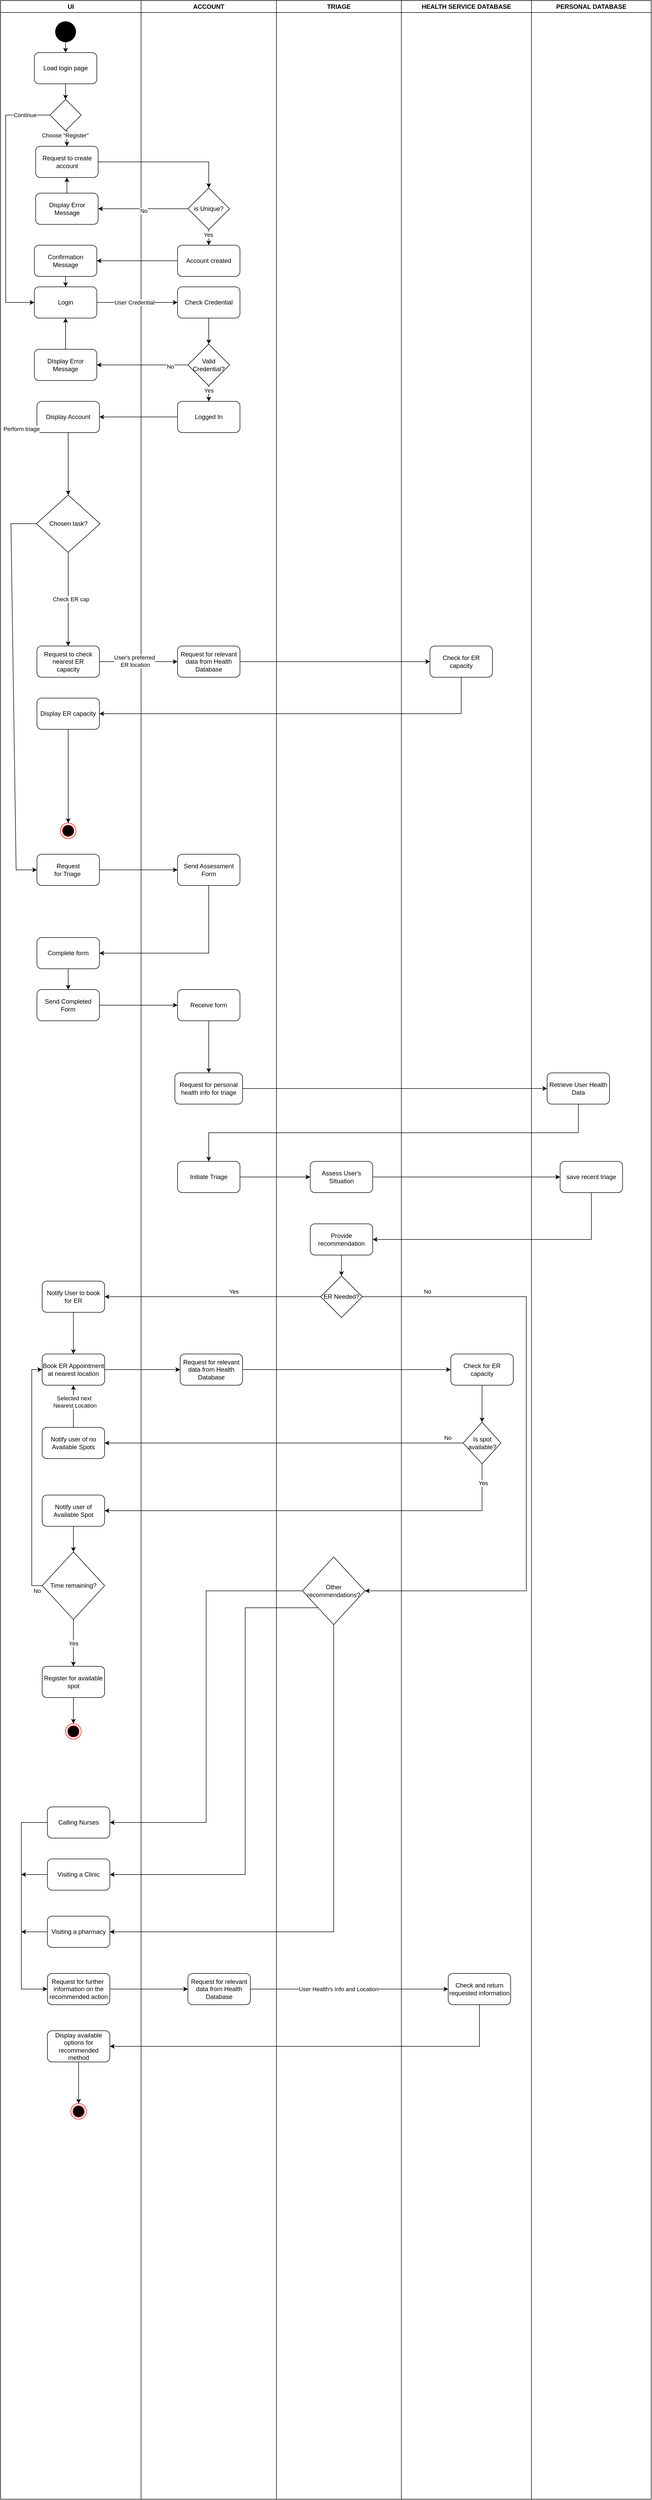 <mxfile version="22.0.8" type="github">
  <diagram id="y0Xd6numxhi9tPHDjwmG" name="Page-1">
    <mxGraphModel dx="1912" dy="965" grid="1" gridSize="10" guides="1" tooltips="1" connect="1" arrows="1" fold="1" page="1" pageScale="1" pageWidth="850" pageHeight="1100" math="0" shadow="0">
      <root>
        <mxCell id="0" />
        <mxCell id="1" parent="0" />
        <mxCell id="MNY0G93UUQZCKlCEBIov-1" value="UI" style="swimlane;whiteSpace=wrap;html=1;" parent="1" vertex="1">
          <mxGeometry x="40" y="50" width="270" height="4800" as="geometry" />
        </mxCell>
        <mxCell id="MNY0G93UUQZCKlCEBIov-5" value="Request to create account" style="rounded=1;whiteSpace=wrap;html=1;" parent="MNY0G93UUQZCKlCEBIov-1" vertex="1">
          <mxGeometry x="67.5" y="280" width="120" height="60" as="geometry" />
        </mxCell>
        <mxCell id="MNY0G93UUQZCKlCEBIov-10" value="Login" style="rounded=1;whiteSpace=wrap;html=1;" parent="MNY0G93UUQZCKlCEBIov-1" vertex="1">
          <mxGeometry x="65" y="550" width="120" height="60" as="geometry" />
        </mxCell>
        <mxCell id="MNY0G93UUQZCKlCEBIov-11" value="" style="shape=ellipse;fillColor=#000000;strokeColor=none;html=1;sketch=0;" parent="MNY0G93UUQZCKlCEBIov-1" vertex="1">
          <mxGeometry x="105" y="40" width="40" height="40" as="geometry" />
        </mxCell>
        <mxCell id="MNY0G93UUQZCKlCEBIov-103" style="edgeStyle=orthogonalEdgeStyle;rounded=0;orthogonalLoop=1;jettySize=auto;html=1;exitX=0.5;exitY=1;exitDx=0;exitDy=0;entryX=0.5;entryY=0;entryDx=0;entryDy=0;" parent="MNY0G93UUQZCKlCEBIov-1" source="MNY0G93UUQZCKlCEBIov-18" target="MNY0G93UUQZCKlCEBIov-10" edge="1">
          <mxGeometry relative="1" as="geometry" />
        </mxCell>
        <mxCell id="MNY0G93UUQZCKlCEBIov-18" value="Confirmation &lt;br&gt;Message" style="rounded=1;whiteSpace=wrap;html=1;" parent="MNY0G93UUQZCKlCEBIov-1" vertex="1">
          <mxGeometry x="65" y="470" width="120" height="60" as="geometry" />
        </mxCell>
        <mxCell id="MNY0G93UUQZCKlCEBIov-30" style="edgeStyle=orthogonalEdgeStyle;rounded=0;orthogonalLoop=1;jettySize=auto;html=1;entryX=0.5;entryY=1;entryDx=0;entryDy=0;" parent="MNY0G93UUQZCKlCEBIov-1" source="MNY0G93UUQZCKlCEBIov-29" target="MNY0G93UUQZCKlCEBIov-10" edge="1">
          <mxGeometry relative="1" as="geometry" />
        </mxCell>
        <mxCell id="MNY0G93UUQZCKlCEBIov-29" value="DIsplay Error Message" style="rounded=1;whiteSpace=wrap;html=1;" parent="MNY0G93UUQZCKlCEBIov-1" vertex="1">
          <mxGeometry x="65" y="670" width="120" height="60" as="geometry" />
        </mxCell>
        <mxCell id="QHNBPO0on-ZhLocL6prC-8" style="edgeStyle=orthogonalEdgeStyle;rounded=0;orthogonalLoop=1;jettySize=auto;html=1;exitX=0.5;exitY=1;exitDx=0;exitDy=0;entryX=0.5;entryY=0;entryDx=0;entryDy=0;" edge="1" parent="MNY0G93UUQZCKlCEBIov-1" source="MNY0G93UUQZCKlCEBIov-33" target="QHNBPO0on-ZhLocL6prC-1">
          <mxGeometry relative="1" as="geometry" />
        </mxCell>
        <mxCell id="MNY0G93UUQZCKlCEBIov-33" value="Display Account " style="rounded=1;whiteSpace=wrap;html=1;" parent="MNY0G93UUQZCKlCEBIov-1" vertex="1">
          <mxGeometry x="70" y="770" width="120" height="60" as="geometry" />
        </mxCell>
        <mxCell id="MNY0G93UUQZCKlCEBIov-36" value="Request to check nearest ER&lt;br&gt;capacity" style="rounded=1;whiteSpace=wrap;html=1;" parent="MNY0G93UUQZCKlCEBIov-1" vertex="1">
          <mxGeometry x="70" y="1240" width="120" height="60" as="geometry" />
        </mxCell>
        <mxCell id="QHNBPO0on-ZhLocL6prC-7" style="edgeStyle=orthogonalEdgeStyle;rounded=0;orthogonalLoop=1;jettySize=auto;html=1;exitX=0.5;exitY=1;exitDx=0;exitDy=0;entryX=0.5;entryY=0;entryDx=0;entryDy=0;" edge="1" parent="MNY0G93UUQZCKlCEBIov-1" source="MNY0G93UUQZCKlCEBIov-44" target="QHNBPO0on-ZhLocL6prC-6">
          <mxGeometry relative="1" as="geometry" />
        </mxCell>
        <mxCell id="MNY0G93UUQZCKlCEBIov-44" value="Display ER capacity" style="rounded=1;whiteSpace=wrap;html=1;" parent="MNY0G93UUQZCKlCEBIov-1" vertex="1">
          <mxGeometry x="70" y="1340" width="120" height="60" as="geometry" />
        </mxCell>
        <mxCell id="MNY0G93UUQZCKlCEBIov-48" value="Request&lt;br&gt;for Triage&lt;span style=&quot;white-space: pre;&quot;&gt;&#x9;&lt;/span&gt;" style="rounded=1;whiteSpace=wrap;html=1;" parent="MNY0G93UUQZCKlCEBIov-1" vertex="1">
          <mxGeometry x="70" y="1640" width="120" height="60" as="geometry" />
        </mxCell>
        <mxCell id="MNY0G93UUQZCKlCEBIov-79" value="Notify User to book for ER" style="rounded=1;whiteSpace=wrap;html=1;" parent="MNY0G93UUQZCKlCEBIov-1" vertex="1">
          <mxGeometry x="80" y="2460" width="120" height="60" as="geometry" />
        </mxCell>
        <mxCell id="MNY0G93UUQZCKlCEBIov-81" value="Book ER Appointment at nearest location" style="rounded=1;whiteSpace=wrap;html=1;" parent="MNY0G93UUQZCKlCEBIov-1" vertex="1">
          <mxGeometry x="80" y="2600" width="120" height="60" as="geometry" />
        </mxCell>
        <mxCell id="MNY0G93UUQZCKlCEBIov-84" value="" style="endArrow=classic;html=1;rounded=0;exitX=0.5;exitY=1;exitDx=0;exitDy=0;entryX=0.5;entryY=0;entryDx=0;entryDy=0;" parent="MNY0G93UUQZCKlCEBIov-1" source="MNY0G93UUQZCKlCEBIov-79" target="MNY0G93UUQZCKlCEBIov-81" edge="1">
          <mxGeometry width="50" height="50" relative="1" as="geometry">
            <mxPoint x="565" y="2500" as="sourcePoint" />
            <mxPoint x="615" y="2450" as="targetPoint" />
          </mxGeometry>
        </mxCell>
        <mxCell id="MNY0G93UUQZCKlCEBIov-91" value="Notify user of no Available Spots" style="rounded=1;whiteSpace=wrap;html=1;" parent="MNY0G93UUQZCKlCEBIov-1" vertex="1">
          <mxGeometry x="80" y="2741" width="120" height="60" as="geometry" />
        </mxCell>
        <mxCell id="MNY0G93UUQZCKlCEBIov-92" value="" style="endArrow=classic;html=1;rounded=0;exitX=0.5;exitY=0;exitDx=0;exitDy=0;entryX=0.5;entryY=1;entryDx=0;entryDy=0;" parent="MNY0G93UUQZCKlCEBIov-1" source="MNY0G93UUQZCKlCEBIov-91" target="MNY0G93UUQZCKlCEBIov-81" edge="1">
          <mxGeometry width="50" height="50" relative="1" as="geometry">
            <mxPoint x="565" y="2570" as="sourcePoint" />
            <mxPoint x="615" y="2520" as="targetPoint" />
          </mxGeometry>
        </mxCell>
        <mxCell id="MNY0G93UUQZCKlCEBIov-93" value="&lt;div&gt;Selected next&lt;/div&gt;&lt;div&gt;&amp;nbsp;Nearest Location&lt;br&gt;&lt;/div&gt;" style="edgeLabel;html=1;align=center;verticalAlign=middle;resizable=0;points=[];" parent="MNY0G93UUQZCKlCEBIov-92" vertex="1" connectable="0">
          <mxGeometry x="0.224" y="-1" relative="1" as="geometry">
            <mxPoint as="offset" />
          </mxGeometry>
        </mxCell>
        <mxCell id="MNY0G93UUQZCKlCEBIov-94" value="Load login page" style="rounded=1;whiteSpace=wrap;html=1;" parent="MNY0G93UUQZCKlCEBIov-1" vertex="1">
          <mxGeometry x="65" y="100" width="120" height="60" as="geometry" />
        </mxCell>
        <mxCell id="MNY0G93UUQZCKlCEBIov-98" style="edgeStyle=orthogonalEdgeStyle;rounded=0;orthogonalLoop=1;jettySize=auto;html=1;exitX=0.5;exitY=1;exitDx=0;exitDy=0;entryX=0.5;entryY=0;entryDx=0;entryDy=0;" parent="MNY0G93UUQZCKlCEBIov-1" source="MNY0G93UUQZCKlCEBIov-95" target="MNY0G93UUQZCKlCEBIov-5" edge="1">
          <mxGeometry relative="1" as="geometry" />
        </mxCell>
        <mxCell id="MNY0G93UUQZCKlCEBIov-104" value="Choose &quot;Register&quot;" style="edgeLabel;html=1;align=center;verticalAlign=middle;resizable=0;points=[];" parent="MNY0G93UUQZCKlCEBIov-98" vertex="1" connectable="0">
          <mxGeometry x="-0.3" y="-4" relative="1" as="geometry">
            <mxPoint as="offset" />
          </mxGeometry>
        </mxCell>
        <mxCell id="MNY0G93UUQZCKlCEBIov-102" style="edgeStyle=orthogonalEdgeStyle;rounded=0;orthogonalLoop=1;jettySize=auto;html=1;exitX=0;exitY=0.5;exitDx=0;exitDy=0;entryX=0;entryY=0.5;entryDx=0;entryDy=0;" parent="MNY0G93UUQZCKlCEBIov-1" source="MNY0G93UUQZCKlCEBIov-95" target="MNY0G93UUQZCKlCEBIov-10" edge="1">
          <mxGeometry relative="1" as="geometry">
            <Array as="points">
              <mxPoint x="10" y="220" />
              <mxPoint x="10" y="580" />
            </Array>
          </mxGeometry>
        </mxCell>
        <mxCell id="MNY0G93UUQZCKlCEBIov-105" value="Continue" style="edgeLabel;html=1;align=center;verticalAlign=middle;resizable=0;points=[];" parent="MNY0G93UUQZCKlCEBIov-102" vertex="1" connectable="0">
          <mxGeometry x="-0.807" relative="1" as="geometry">
            <mxPoint as="offset" />
          </mxGeometry>
        </mxCell>
        <mxCell id="MNY0G93UUQZCKlCEBIov-95" value="" style="rhombus;whiteSpace=wrap;html=1;" parent="MNY0G93UUQZCKlCEBIov-1" vertex="1">
          <mxGeometry x="95" y="190" width="60" height="60" as="geometry" />
        </mxCell>
        <mxCell id="MNY0G93UUQZCKlCEBIov-96" value="" style="endArrow=classic;html=1;rounded=0;exitX=0.5;exitY=1;exitDx=0;exitDy=0;entryX=0.5;entryY=0;entryDx=0;entryDy=0;" parent="MNY0G93UUQZCKlCEBIov-1" source="MNY0G93UUQZCKlCEBIov-94" target="MNY0G93UUQZCKlCEBIov-95" edge="1">
          <mxGeometry width="50" height="50" relative="1" as="geometry">
            <mxPoint x="530" y="360" as="sourcePoint" />
            <mxPoint x="580" y="310" as="targetPoint" />
          </mxGeometry>
        </mxCell>
        <mxCell id="MNY0G93UUQZCKlCEBIov-97" value="" style="endArrow=classic;html=1;rounded=0;exitX=0.5;exitY=1;exitDx=0;exitDy=0;entryX=0.5;entryY=0;entryDx=0;entryDy=0;" parent="MNY0G93UUQZCKlCEBIov-1" source="MNY0G93UUQZCKlCEBIov-11" target="MNY0G93UUQZCKlCEBIov-94" edge="1">
          <mxGeometry width="50" height="50" relative="1" as="geometry">
            <mxPoint x="530" y="360" as="sourcePoint" />
            <mxPoint x="580" y="310" as="targetPoint" />
          </mxGeometry>
        </mxCell>
        <mxCell id="QHNBPO0on-ZhLocL6prC-37" style="edgeStyle=orthogonalEdgeStyle;rounded=0;orthogonalLoop=1;jettySize=auto;html=1;exitX=0.5;exitY=1;exitDx=0;exitDy=0;entryX=0.5;entryY=0;entryDx=0;entryDy=0;" edge="1" parent="MNY0G93UUQZCKlCEBIov-1" source="MNY0G93UUQZCKlCEBIov-113" target="QHNBPO0on-ZhLocL6prC-34">
          <mxGeometry relative="1" as="geometry" />
        </mxCell>
        <mxCell id="MNY0G93UUQZCKlCEBIov-113" value="Notify user of Available Spot" style="rounded=1;whiteSpace=wrap;html=1;" parent="MNY0G93UUQZCKlCEBIov-1" vertex="1">
          <mxGeometry x="80" y="2871" width="120" height="60" as="geometry" />
        </mxCell>
        <mxCell id="MNY0G93UUQZCKlCEBIov-119" style="edgeStyle=orthogonalEdgeStyle;rounded=0;orthogonalLoop=1;jettySize=auto;html=1;exitX=0.5;exitY=1;exitDx=0;exitDy=0;entryX=0.5;entryY=0;entryDx=0;entryDy=0;" parent="MNY0G93UUQZCKlCEBIov-1" source="MNY0G93UUQZCKlCEBIov-116" target="MNY0G93UUQZCKlCEBIov-118" edge="1">
          <mxGeometry relative="1" as="geometry" />
        </mxCell>
        <mxCell id="MNY0G93UUQZCKlCEBIov-116" value="Register for available spot" style="rounded=1;whiteSpace=wrap;html=1;" parent="MNY0G93UUQZCKlCEBIov-1" vertex="1">
          <mxGeometry x="80" y="3200" width="120" height="60" as="geometry" />
        </mxCell>
        <mxCell id="MNY0G93UUQZCKlCEBIov-118" value="" style="ellipse;html=1;shape=endState;fillColor=#000000;strokeColor=#ff0000;" parent="MNY0G93UUQZCKlCEBIov-1" vertex="1">
          <mxGeometry x="125" y="3310" width="30" height="30" as="geometry" />
        </mxCell>
        <mxCell id="C8Zunma8ayT8bwuVkPhB-6" value="Calling Nurses" style="rounded=1;whiteSpace=wrap;html=1;" parent="MNY0G93UUQZCKlCEBIov-1" vertex="1">
          <mxGeometry x="90" y="3470" width="120" height="60" as="geometry" />
        </mxCell>
        <mxCell id="RF6s3ryaV3bNUwfVbSeh-10" style="edgeStyle=orthogonalEdgeStyle;rounded=0;orthogonalLoop=1;jettySize=auto;html=1;" parent="MNY0G93UUQZCKlCEBIov-1" source="C8Zunma8ayT8bwuVkPhB-7" edge="1">
          <mxGeometry relative="1" as="geometry">
            <mxPoint x="40" y="3600" as="targetPoint" />
          </mxGeometry>
        </mxCell>
        <mxCell id="C8Zunma8ayT8bwuVkPhB-7" value="Visiting a Clinic" style="rounded=1;whiteSpace=wrap;html=1;" parent="MNY0G93UUQZCKlCEBIov-1" vertex="1">
          <mxGeometry x="90" y="3570" width="120" height="60" as="geometry" />
        </mxCell>
        <mxCell id="RF6s3ryaV3bNUwfVbSeh-9" style="edgeStyle=orthogonalEdgeStyle;rounded=0;orthogonalLoop=1;jettySize=auto;html=1;" parent="MNY0G93UUQZCKlCEBIov-1" source="C8Zunma8ayT8bwuVkPhB-8" edge="1">
          <mxGeometry relative="1" as="geometry">
            <mxPoint x="40" y="3710" as="targetPoint" />
          </mxGeometry>
        </mxCell>
        <mxCell id="C8Zunma8ayT8bwuVkPhB-8" value="Visiting a pharmacy" style="rounded=1;whiteSpace=wrap;html=1;" parent="MNY0G93UUQZCKlCEBIov-1" vertex="1">
          <mxGeometry x="90" y="3680" width="120" height="60" as="geometry" />
        </mxCell>
        <mxCell id="RF6s3ryaV3bNUwfVbSeh-5" value="Request for further&amp;nbsp;&lt;br&gt;information on the recommended action" style="rounded=1;whiteSpace=wrap;html=1;" parent="MNY0G93UUQZCKlCEBIov-1" vertex="1">
          <mxGeometry x="90" y="3790" width="120" height="60" as="geometry" />
        </mxCell>
        <mxCell id="RF6s3ryaV3bNUwfVbSeh-7" value="" style="endArrow=classic;html=1;rounded=0;exitX=0;exitY=0.5;exitDx=0;exitDy=0;entryX=0;entryY=0.5;entryDx=0;entryDy=0;" parent="MNY0G93UUQZCKlCEBIov-1" source="C8Zunma8ayT8bwuVkPhB-6" target="RF6s3ryaV3bNUwfVbSeh-5" edge="1">
          <mxGeometry width="50" height="50" relative="1" as="geometry">
            <mxPoint x="60" y="3780" as="sourcePoint" />
            <mxPoint x="50" y="3520" as="targetPoint" />
            <Array as="points">
              <mxPoint x="40" y="3500" />
              <mxPoint x="40" y="3820" />
            </Array>
          </mxGeometry>
        </mxCell>
        <mxCell id="RF6s3ryaV3bNUwfVbSeh-17" value="Display available options for recommended method" style="rounded=1;whiteSpace=wrap;html=1;" parent="MNY0G93UUQZCKlCEBIov-1" vertex="1">
          <mxGeometry x="90" y="3900" width="120" height="60" as="geometry" />
        </mxCell>
        <mxCell id="RF6s3ryaV3bNUwfVbSeh-20" value="" style="ellipse;html=1;shape=endState;fillColor=#000000;strokeColor=#ff0000;" parent="MNY0G93UUQZCKlCEBIov-1" vertex="1">
          <mxGeometry x="135" y="4040" width="30" height="30" as="geometry" />
        </mxCell>
        <mxCell id="RF6s3ryaV3bNUwfVbSeh-22" value="" style="endArrow=classic;html=1;rounded=0;entryX=0.5;entryY=0;entryDx=0;entryDy=0;exitX=0.5;exitY=1;exitDx=0;exitDy=0;" parent="MNY0G93UUQZCKlCEBIov-1" source="RF6s3ryaV3bNUwfVbSeh-17" target="RF6s3ryaV3bNUwfVbSeh-20" edge="1">
          <mxGeometry width="50" height="50" relative="1" as="geometry">
            <mxPoint x="149.5" y="3970" as="sourcePoint" />
            <mxPoint x="149.5" y="4020" as="targetPoint" />
          </mxGeometry>
        </mxCell>
        <mxCell id="QHNBPO0on-ZhLocL6prC-1" value="Chosen task?" style="rhombus;whiteSpace=wrap;html=1;" vertex="1" parent="MNY0G93UUQZCKlCEBIov-1">
          <mxGeometry x="68.75" y="950" width="122.5" height="110" as="geometry" />
        </mxCell>
        <mxCell id="QHNBPO0on-ZhLocL6prC-2" value="" style="endArrow=classic;html=1;rounded=0;exitX=0;exitY=0.5;exitDx=0;exitDy=0;entryX=0;entryY=0.5;entryDx=0;entryDy=0;" edge="1" parent="MNY0G93UUQZCKlCEBIov-1" source="QHNBPO0on-ZhLocL6prC-1" target="MNY0G93UUQZCKlCEBIov-48">
          <mxGeometry width="50" height="50" relative="1" as="geometry">
            <mxPoint x="670" y="1460" as="sourcePoint" />
            <mxPoint x="720" y="1410" as="targetPoint" />
            <Array as="points">
              <mxPoint x="20" y="1005" />
              <mxPoint x="30" y="1670" />
            </Array>
          </mxGeometry>
        </mxCell>
        <mxCell id="QHNBPO0on-ZhLocL6prC-5" value="Perform triage" style="edgeLabel;html=1;align=center;verticalAlign=middle;resizable=0;points=[];" vertex="1" connectable="0" parent="QHNBPO0on-ZhLocL6prC-2">
          <mxGeometry x="0.194" relative="1" as="geometry">
            <mxPoint x="14" y="-583" as="offset" />
          </mxGeometry>
        </mxCell>
        <mxCell id="QHNBPO0on-ZhLocL6prC-3" value="" style="endArrow=classic;html=1;rounded=0;exitX=0.5;exitY=1;exitDx=0;exitDy=0;entryX=0.5;entryY=0;entryDx=0;entryDy=0;" edge="1" parent="MNY0G93UUQZCKlCEBIov-1" source="QHNBPO0on-ZhLocL6prC-1" target="MNY0G93UUQZCKlCEBIov-36">
          <mxGeometry width="50" height="50" relative="1" as="geometry">
            <mxPoint x="670" y="1460" as="sourcePoint" />
            <mxPoint x="720" y="1410" as="targetPoint" />
          </mxGeometry>
        </mxCell>
        <mxCell id="QHNBPO0on-ZhLocL6prC-4" value="Check ER cap" style="edgeLabel;html=1;align=center;verticalAlign=middle;resizable=0;points=[];" vertex="1" connectable="0" parent="QHNBPO0on-ZhLocL6prC-3">
          <mxGeometry x="0.0" y="5" relative="1" as="geometry">
            <mxPoint as="offset" />
          </mxGeometry>
        </mxCell>
        <mxCell id="QHNBPO0on-ZhLocL6prC-6" value="" style="ellipse;html=1;shape=endState;fillColor=#000000;strokeColor=#ff0000;" vertex="1" parent="MNY0G93UUQZCKlCEBIov-1">
          <mxGeometry x="115" y="1580" width="30" height="30" as="geometry" />
        </mxCell>
        <mxCell id="QHNBPO0on-ZhLocL6prC-15" style="edgeStyle=orthogonalEdgeStyle;rounded=0;orthogonalLoop=1;jettySize=auto;html=1;exitX=0.5;exitY=0;exitDx=0;exitDy=0;entryX=0.5;entryY=1;entryDx=0;entryDy=0;" edge="1" parent="MNY0G93UUQZCKlCEBIov-1" source="QHNBPO0on-ZhLocL6prC-12" target="MNY0G93UUQZCKlCEBIov-5">
          <mxGeometry relative="1" as="geometry" />
        </mxCell>
        <mxCell id="QHNBPO0on-ZhLocL6prC-12" value="Display Error&lt;br&gt;Message" style="rounded=1;whiteSpace=wrap;html=1;" vertex="1" parent="MNY0G93UUQZCKlCEBIov-1">
          <mxGeometry x="67.5" y="370" width="120" height="60" as="geometry" />
        </mxCell>
        <mxCell id="QHNBPO0on-ZhLocL6prC-26" style="edgeStyle=orthogonalEdgeStyle;rounded=0;orthogonalLoop=1;jettySize=auto;html=1;exitX=0.5;exitY=1;exitDx=0;exitDy=0;entryX=0.5;entryY=0;entryDx=0;entryDy=0;" edge="1" parent="MNY0G93UUQZCKlCEBIov-1" source="QHNBPO0on-ZhLocL6prC-22" target="QHNBPO0on-ZhLocL6prC-24">
          <mxGeometry relative="1" as="geometry" />
        </mxCell>
        <mxCell id="QHNBPO0on-ZhLocL6prC-22" value="Complete form" style="rounded=1;whiteSpace=wrap;html=1;" vertex="1" parent="MNY0G93UUQZCKlCEBIov-1">
          <mxGeometry x="70" y="1800" width="120" height="60" as="geometry" />
        </mxCell>
        <mxCell id="QHNBPO0on-ZhLocL6prC-24" value="Send Completed Form" style="rounded=1;whiteSpace=wrap;html=1;" vertex="1" parent="MNY0G93UUQZCKlCEBIov-1">
          <mxGeometry x="70" y="1900" width="120" height="60" as="geometry" />
        </mxCell>
        <mxCell id="QHNBPO0on-ZhLocL6prC-35" style="edgeStyle=orthogonalEdgeStyle;rounded=0;orthogonalLoop=1;jettySize=auto;html=1;exitX=0;exitY=0.5;exitDx=0;exitDy=0;entryX=0;entryY=0.5;entryDx=0;entryDy=0;" edge="1" parent="MNY0G93UUQZCKlCEBIov-1" source="QHNBPO0on-ZhLocL6prC-34" target="MNY0G93UUQZCKlCEBIov-81">
          <mxGeometry relative="1" as="geometry" />
        </mxCell>
        <mxCell id="QHNBPO0on-ZhLocL6prC-36" value="No" style="edgeLabel;html=1;align=center;verticalAlign=middle;resizable=0;points=[];" vertex="1" connectable="0" parent="QHNBPO0on-ZhLocL6prC-35">
          <mxGeometry x="0.209" relative="1" as="geometry">
            <mxPoint x="10" y="265" as="offset" />
          </mxGeometry>
        </mxCell>
        <mxCell id="QHNBPO0on-ZhLocL6prC-38" style="edgeStyle=orthogonalEdgeStyle;rounded=0;orthogonalLoop=1;jettySize=auto;html=1;exitX=0.5;exitY=1;exitDx=0;exitDy=0;entryX=0.5;entryY=0;entryDx=0;entryDy=0;" edge="1" parent="MNY0G93UUQZCKlCEBIov-1" source="QHNBPO0on-ZhLocL6prC-34" target="MNY0G93UUQZCKlCEBIov-116">
          <mxGeometry relative="1" as="geometry" />
        </mxCell>
        <mxCell id="QHNBPO0on-ZhLocL6prC-39" value="Yes" style="edgeLabel;html=1;align=center;verticalAlign=middle;resizable=0;points=[];" vertex="1" connectable="0" parent="QHNBPO0on-ZhLocL6prC-38">
          <mxGeometry x="0.022" relative="1" as="geometry">
            <mxPoint as="offset" />
          </mxGeometry>
        </mxCell>
        <mxCell id="QHNBPO0on-ZhLocL6prC-34" value="Time remaining?" style="rhombus;whiteSpace=wrap;html=1;" vertex="1" parent="MNY0G93UUQZCKlCEBIov-1">
          <mxGeometry x="80" y="2980" width="120" height="130" as="geometry" />
        </mxCell>
        <mxCell id="MNY0G93UUQZCKlCEBIov-3" value="ACCOUNT" style="swimlane;whiteSpace=wrap;html=1;startSize=23;" parent="1" vertex="1">
          <mxGeometry x="310" y="50" width="260" height="4800" as="geometry" />
        </mxCell>
        <mxCell id="MNY0G93UUQZCKlCEBIov-9" value="Account created" style="rounded=1;whiteSpace=wrap;html=1;" parent="MNY0G93UUQZCKlCEBIov-3" vertex="1">
          <mxGeometry x="70" y="470" width="120" height="60" as="geometry" />
        </mxCell>
        <mxCell id="MNY0G93UUQZCKlCEBIov-26" style="edgeStyle=orthogonalEdgeStyle;rounded=0;orthogonalLoop=1;jettySize=auto;html=1;entryX=0.5;entryY=0;entryDx=0;entryDy=0;" parent="MNY0G93UUQZCKlCEBIov-3" source="MNY0G93UUQZCKlCEBIov-24" target="MNY0G93UUQZCKlCEBIov-25" edge="1">
          <mxGeometry relative="1" as="geometry" />
        </mxCell>
        <mxCell id="MNY0G93UUQZCKlCEBIov-24" value="Check Credential" style="rounded=1;whiteSpace=wrap;html=1;" parent="MNY0G93UUQZCKlCEBIov-3" vertex="1">
          <mxGeometry x="70" y="550" width="120" height="60" as="geometry" />
        </mxCell>
        <mxCell id="MNY0G93UUQZCKlCEBIov-31" style="edgeStyle=orthogonalEdgeStyle;rounded=0;orthogonalLoop=1;jettySize=auto;html=1;exitX=0.5;exitY=1;exitDx=0;exitDy=0;" parent="MNY0G93UUQZCKlCEBIov-3" source="MNY0G93UUQZCKlCEBIov-25" edge="1">
          <mxGeometry relative="1" as="geometry">
            <mxPoint x="130" y="770" as="targetPoint" />
          </mxGeometry>
        </mxCell>
        <mxCell id="MNY0G93UUQZCKlCEBIov-68" value="Yes" style="edgeLabel;html=1;align=center;verticalAlign=middle;resizable=0;points=[];" parent="MNY0G93UUQZCKlCEBIov-31" vertex="1" connectable="0">
          <mxGeometry x="-0.4" relative="1" as="geometry">
            <mxPoint as="offset" />
          </mxGeometry>
        </mxCell>
        <mxCell id="MNY0G93UUQZCKlCEBIov-25" value="Valid &lt;br&gt;Credential?" style="rhombus;whiteSpace=wrap;html=1;" parent="MNY0G93UUQZCKlCEBIov-3" vertex="1">
          <mxGeometry x="90" y="660" width="80" height="80" as="geometry" />
        </mxCell>
        <mxCell id="MNY0G93UUQZCKlCEBIov-32" value="Logged In" style="rounded=1;whiteSpace=wrap;html=1;" parent="MNY0G93UUQZCKlCEBIov-3" vertex="1">
          <mxGeometry x="70" y="770" width="120" height="60" as="geometry" />
        </mxCell>
        <mxCell id="MNY0G93UUQZCKlCEBIov-38" value="Request for relevant &lt;br&gt;data from Health Database" style="rounded=1;whiteSpace=wrap;html=1;" parent="MNY0G93UUQZCKlCEBIov-3" vertex="1">
          <mxGeometry x="70" y="1240" width="120" height="60" as="geometry" />
        </mxCell>
        <mxCell id="MNY0G93UUQZCKlCEBIov-55" value="Request for personal&lt;br&gt;health info for triage" style="rounded=1;whiteSpace=wrap;html=1;" parent="MNY0G93UUQZCKlCEBIov-3" vertex="1">
          <mxGeometry x="65" y="2060" width="130" height="60" as="geometry" />
        </mxCell>
        <mxCell id="MNY0G93UUQZCKlCEBIov-51" value="Initiate Triage" style="rounded=1;whiteSpace=wrap;html=1;" parent="MNY0G93UUQZCKlCEBIov-3" vertex="1">
          <mxGeometry x="70" y="2230" width="120" height="60" as="geometry" />
        </mxCell>
        <mxCell id="RF6s3ryaV3bNUwfVbSeh-11" value="Request for relevant&lt;br style=&quot;border-color: var(--border-color);&quot;&gt;data from Health Database" style="rounded=1;whiteSpace=wrap;html=1;" parent="MNY0G93UUQZCKlCEBIov-3" vertex="1">
          <mxGeometry x="90" y="3790" width="120" height="60" as="geometry" />
        </mxCell>
        <mxCell id="QHNBPO0on-ZhLocL6prC-17" style="edgeStyle=orthogonalEdgeStyle;rounded=0;orthogonalLoop=1;jettySize=auto;html=1;exitX=0.5;exitY=1;exitDx=0;exitDy=0;entryX=0.5;entryY=0;entryDx=0;entryDy=0;" edge="1" parent="MNY0G93UUQZCKlCEBIov-3" source="QHNBPO0on-ZhLocL6prC-10" target="MNY0G93UUQZCKlCEBIov-9">
          <mxGeometry relative="1" as="geometry" />
        </mxCell>
        <mxCell id="QHNBPO0on-ZhLocL6prC-19" value="Yes" style="edgeLabel;html=1;align=center;verticalAlign=middle;resizable=0;points=[];" vertex="1" connectable="0" parent="QHNBPO0on-ZhLocL6prC-17">
          <mxGeometry x="-0.35" y="-1" relative="1" as="geometry">
            <mxPoint as="offset" />
          </mxGeometry>
        </mxCell>
        <mxCell id="QHNBPO0on-ZhLocL6prC-10" value="is Unique?" style="rhombus;whiteSpace=wrap;html=1;" vertex="1" parent="MNY0G93UUQZCKlCEBIov-3">
          <mxGeometry x="90" y="360" width="80" height="80" as="geometry" />
        </mxCell>
        <mxCell id="QHNBPO0on-ZhLocL6prC-21" value="Send Assessment Form" style="rounded=1;whiteSpace=wrap;html=1;" vertex="1" parent="MNY0G93UUQZCKlCEBIov-3">
          <mxGeometry x="70" y="1640" width="120" height="60" as="geometry" />
        </mxCell>
        <mxCell id="QHNBPO0on-ZhLocL6prC-29" style="edgeStyle=orthogonalEdgeStyle;rounded=0;orthogonalLoop=1;jettySize=auto;html=1;exitX=0.5;exitY=1;exitDx=0;exitDy=0;entryX=0.5;entryY=0;entryDx=0;entryDy=0;" edge="1" parent="MNY0G93UUQZCKlCEBIov-3" source="QHNBPO0on-ZhLocL6prC-27" target="MNY0G93UUQZCKlCEBIov-55">
          <mxGeometry relative="1" as="geometry" />
        </mxCell>
        <mxCell id="QHNBPO0on-ZhLocL6prC-27" value="Receive form" style="rounded=1;whiteSpace=wrap;html=1;" vertex="1" parent="MNY0G93UUQZCKlCEBIov-3">
          <mxGeometry x="70" y="1900" width="120" height="60" as="geometry" />
        </mxCell>
        <mxCell id="MNY0G93UUQZCKlCEBIov-85" value="Request for relevant &lt;br&gt;data from Health Database" style="rounded=1;whiteSpace=wrap;html=1;" parent="MNY0G93UUQZCKlCEBIov-3" vertex="1">
          <mxGeometry x="75" y="2600" width="120" height="60" as="geometry" />
        </mxCell>
        <mxCell id="MNY0G93UUQZCKlCEBIov-4" value="HEALTH SERVICE DATABASE" style="swimlane;whiteSpace=wrap;html=1;" parent="1" vertex="1">
          <mxGeometry x="810" y="50" width="250" height="4800" as="geometry" />
        </mxCell>
        <mxCell id="MNY0G93UUQZCKlCEBIov-42" value="Check for ER capacity" style="rounded=1;whiteSpace=wrap;html=1;" parent="MNY0G93UUQZCKlCEBIov-4" vertex="1">
          <mxGeometry x="55" y="1240" width="120" height="60" as="geometry" />
        </mxCell>
        <mxCell id="MNY0G93UUQZCKlCEBIov-86" value="Check for ER capacity" style="rounded=1;whiteSpace=wrap;html=1;" parent="MNY0G93UUQZCKlCEBIov-4" vertex="1">
          <mxGeometry x="95" y="2600" width="120" height="60" as="geometry" />
        </mxCell>
        <mxCell id="MNY0G93UUQZCKlCEBIov-89" value="Is spot available?" style="rhombus;whiteSpace=wrap;html=1;" parent="MNY0G93UUQZCKlCEBIov-4" vertex="1">
          <mxGeometry x="118.75" y="2731" width="72.5" height="80" as="geometry" />
        </mxCell>
        <mxCell id="MNY0G93UUQZCKlCEBIov-90" value="" style="endArrow=classic;html=1;rounded=0;entryX=0.5;entryY=0;entryDx=0;entryDy=0;exitX=0.5;exitY=1;exitDx=0;exitDy=0;" parent="MNY0G93UUQZCKlCEBIov-4" source="MNY0G93UUQZCKlCEBIov-86" target="MNY0G93UUQZCKlCEBIov-89" edge="1">
          <mxGeometry width="50" height="50" relative="1" as="geometry">
            <mxPoint x="-65" y="2580" as="sourcePoint" />
            <mxPoint x="-15" y="2530" as="targetPoint" />
          </mxGeometry>
        </mxCell>
        <mxCell id="RF6s3ryaV3bNUwfVbSeh-6" value="Check and return requested information" style="rounded=1;whiteSpace=wrap;html=1;" parent="MNY0G93UUQZCKlCEBIov-4" vertex="1">
          <mxGeometry x="90" y="3790" width="120" height="60" as="geometry" />
        </mxCell>
        <mxCell id="MNY0G93UUQZCKlCEBIov-22" value="" style="endArrow=classic;html=1;rounded=0;exitX=1;exitY=0.5;exitDx=0;exitDy=0;entryX=0;entryY=0.5;entryDx=0;entryDy=0;" parent="1" source="MNY0G93UUQZCKlCEBIov-10" target="MNY0G93UUQZCKlCEBIov-24" edge="1">
          <mxGeometry width="50" height="50" relative="1" as="geometry">
            <mxPoint x="410" y="610" as="sourcePoint" />
            <mxPoint x="370" y="630" as="targetPoint" />
          </mxGeometry>
        </mxCell>
        <mxCell id="MNY0G93UUQZCKlCEBIov-23" value="User Credential" style="edgeLabel;html=1;align=center;verticalAlign=middle;resizable=0;points=[];" parent="MNY0G93UUQZCKlCEBIov-22" vertex="1" connectable="0">
          <mxGeometry x="-0.467" relative="1" as="geometry">
            <mxPoint x="30" as="offset" />
          </mxGeometry>
        </mxCell>
        <mxCell id="MNY0G93UUQZCKlCEBIov-27" style="edgeStyle=orthogonalEdgeStyle;rounded=0;orthogonalLoop=1;jettySize=auto;html=1;" parent="1" source="MNY0G93UUQZCKlCEBIov-25" target="MNY0G93UUQZCKlCEBIov-29" edge="1">
          <mxGeometry relative="1" as="geometry">
            <mxPoint x="330" y="750" as="targetPoint" />
          </mxGeometry>
        </mxCell>
        <mxCell id="MNY0G93UUQZCKlCEBIov-28" value="No" style="edgeLabel;html=1;align=center;verticalAlign=middle;resizable=0;points=[];" parent="MNY0G93UUQZCKlCEBIov-27" vertex="1" connectable="0">
          <mxGeometry x="-0.613" y="3" relative="1" as="geometry">
            <mxPoint as="offset" />
          </mxGeometry>
        </mxCell>
        <mxCell id="MNY0G93UUQZCKlCEBIov-34" style="edgeStyle=orthogonalEdgeStyle;rounded=0;orthogonalLoop=1;jettySize=auto;html=1;exitX=0;exitY=0.5;exitDx=0;exitDy=0;entryX=1;entryY=0.5;entryDx=0;entryDy=0;" parent="1" source="MNY0G93UUQZCKlCEBIov-32" target="MNY0G93UUQZCKlCEBIov-33" edge="1">
          <mxGeometry relative="1" as="geometry" />
        </mxCell>
        <mxCell id="MNY0G93UUQZCKlCEBIov-39" style="edgeStyle=orthogonalEdgeStyle;rounded=0;orthogonalLoop=1;jettySize=auto;html=1;entryX=0;entryY=0.5;entryDx=0;entryDy=0;" parent="1" source="MNY0G93UUQZCKlCEBIov-36" target="MNY0G93UUQZCKlCEBIov-38" edge="1">
          <mxGeometry relative="1" as="geometry" />
        </mxCell>
        <mxCell id="MNY0G93UUQZCKlCEBIov-40" value="Text" style="edgeLabel;html=1;align=center;verticalAlign=middle;resizable=0;points=[];" parent="MNY0G93UUQZCKlCEBIov-39" vertex="1" connectable="0">
          <mxGeometry x="-0.216" y="-5" relative="1" as="geometry">
            <mxPoint x="6" y="-5" as="offset" />
          </mxGeometry>
        </mxCell>
        <mxCell id="MNY0G93UUQZCKlCEBIov-41" value="User&#39;s preferred&lt;br&gt;&amp;nbsp;ER location" style="edgeLabel;html=1;align=center;verticalAlign=middle;resizable=0;points=[];" parent="MNY0G93UUQZCKlCEBIov-39" vertex="1" connectable="0">
          <mxGeometry x="-0.104" y="1" relative="1" as="geometry">
            <mxPoint as="offset" />
          </mxGeometry>
        </mxCell>
        <mxCell id="MNY0G93UUQZCKlCEBIov-43" value="" style="endArrow=classic;html=1;rounded=0;exitX=1;exitY=0.5;exitDx=0;exitDy=0;entryX=0;entryY=0.5;entryDx=0;entryDy=0;" parent="1" source="MNY0G93UUQZCKlCEBIov-38" target="MNY0G93UUQZCKlCEBIov-42" edge="1">
          <mxGeometry width="50" height="50" relative="1" as="geometry">
            <mxPoint x="550" y="1310" as="sourcePoint" />
            <mxPoint x="600" y="1260" as="targetPoint" />
          </mxGeometry>
        </mxCell>
        <mxCell id="MNY0G93UUQZCKlCEBIov-46" value="" style="endArrow=classic;html=1;rounded=0;entryX=1;entryY=0.5;entryDx=0;entryDy=0;exitX=0.5;exitY=1;exitDx=0;exitDy=0;" parent="1" source="MNY0G93UUQZCKlCEBIov-42" target="MNY0G93UUQZCKlCEBIov-44" edge="1">
          <mxGeometry width="50" height="50" relative="1" as="geometry">
            <mxPoint x="550" y="1430" as="sourcePoint" />
            <mxPoint x="600" y="1380" as="targetPoint" />
            <Array as="points">
              <mxPoint x="925" y="1420" />
            </Array>
          </mxGeometry>
        </mxCell>
        <mxCell id="MNY0G93UUQZCKlCEBIov-49" value="TRIAGE" style="swimlane;whiteSpace=wrap;html=1;" parent="1" vertex="1">
          <mxGeometry x="570" y="50" width="240" height="4800" as="geometry" />
        </mxCell>
        <mxCell id="MNY0G93UUQZCKlCEBIov-64" value="Assess User&#39;s SItuation" style="rounded=1;whiteSpace=wrap;html=1;" parent="MNY0G93UUQZCKlCEBIov-49" vertex="1">
          <mxGeometry x="65" y="2230" width="120" height="60" as="geometry" />
        </mxCell>
        <mxCell id="MNY0G93UUQZCKlCEBIov-112" style="edgeStyle=orthogonalEdgeStyle;rounded=0;orthogonalLoop=1;jettySize=auto;html=1;exitX=0.5;exitY=1;exitDx=0;exitDy=0;entryX=0.5;entryY=0;entryDx=0;entryDy=0;" parent="MNY0G93UUQZCKlCEBIov-49" source="MNY0G93UUQZCKlCEBIov-74" target="MNY0G93UUQZCKlCEBIov-77" edge="1">
          <mxGeometry relative="1" as="geometry" />
        </mxCell>
        <mxCell id="MNY0G93UUQZCKlCEBIov-74" value="Provide recommendation" style="rounded=1;whiteSpace=wrap;html=1;" parent="MNY0G93UUQZCKlCEBIov-49" vertex="1">
          <mxGeometry x="65" y="2350" width="120" height="60" as="geometry" />
        </mxCell>
        <mxCell id="MNY0G93UUQZCKlCEBIov-77" value="ER Needed?" style="rhombus;whiteSpace=wrap;html=1;" parent="MNY0G93UUQZCKlCEBIov-49" vertex="1">
          <mxGeometry x="85" y="2450" width="80" height="80" as="geometry" />
        </mxCell>
        <mxCell id="C8Zunma8ayT8bwuVkPhB-5" value="Other &lt;br&gt;recommendations?" style="rhombus;whiteSpace=wrap;html=1;" parent="MNY0G93UUQZCKlCEBIov-49" vertex="1">
          <mxGeometry x="50" y="2990" width="120" height="130" as="geometry" />
        </mxCell>
        <mxCell id="C8Zunma8ayT8bwuVkPhB-1" value="" style="endArrow=classic;html=1;rounded=0;exitX=1;exitY=0.5;exitDx=0;exitDy=0;entryX=1;entryY=0.5;entryDx=0;entryDy=0;" parent="MNY0G93UUQZCKlCEBIov-49" source="MNY0G93UUQZCKlCEBIov-77" target="C8Zunma8ayT8bwuVkPhB-5" edge="1">
          <mxGeometry width="50" height="50" relative="1" as="geometry">
            <mxPoint x="-50" y="2720" as="sourcePoint" />
            <mxPoint x="-315" y="3180" as="targetPoint" />
            <Array as="points">
              <mxPoint x="480" y="2490" />
              <mxPoint x="480" y="3055" />
            </Array>
          </mxGeometry>
        </mxCell>
        <mxCell id="RF6s3ryaV3bNUwfVbSeh-23" value="No" style="edgeLabel;html=1;align=center;verticalAlign=middle;resizable=0;points=[];" parent="C8Zunma8ayT8bwuVkPhB-1" vertex="1" connectable="0">
          <mxGeometry x="-0.8" y="4" relative="1" as="geometry">
            <mxPoint x="6" y="-6" as="offset" />
          </mxGeometry>
        </mxCell>
        <mxCell id="MNY0G93UUQZCKlCEBIov-56" value="PERSONAL DATABASE" style="swimlane;whiteSpace=wrap;html=1;" parent="1" vertex="1">
          <mxGeometry x="1060" y="50" width="230" height="4800" as="geometry" />
        </mxCell>
        <mxCell id="MNY0G93UUQZCKlCEBIov-57" value="Retrieve User Health Data" style="rounded=1;whiteSpace=wrap;html=1;" parent="MNY0G93UUQZCKlCEBIov-56" vertex="1">
          <mxGeometry x="30" y="2060" width="120" height="60" as="geometry" />
        </mxCell>
        <mxCell id="MNY0G93UUQZCKlCEBIov-75" value="save recent triage" style="rounded=1;whiteSpace=wrap;html=1;" parent="MNY0G93UUQZCKlCEBIov-56" vertex="1">
          <mxGeometry x="55" y="2230" width="120" height="60" as="geometry" />
        </mxCell>
        <mxCell id="MNY0G93UUQZCKlCEBIov-61" style="edgeStyle=orthogonalEdgeStyle;rounded=0;orthogonalLoop=1;jettySize=auto;html=1;entryX=0;entryY=0.5;entryDx=0;entryDy=0;" parent="1" source="MNY0G93UUQZCKlCEBIov-55" target="MNY0G93UUQZCKlCEBIov-57" edge="1">
          <mxGeometry relative="1" as="geometry">
            <mxPoint x="1040" y="2140" as="targetPoint" />
          </mxGeometry>
        </mxCell>
        <mxCell id="MNY0G93UUQZCKlCEBIov-65" style="edgeStyle=orthogonalEdgeStyle;rounded=0;orthogonalLoop=1;jettySize=auto;html=1;entryX=0;entryY=0.5;entryDx=0;entryDy=0;" parent="1" source="MNY0G93UUQZCKlCEBIov-51" target="MNY0G93UUQZCKlCEBIov-64" edge="1">
          <mxGeometry relative="1" as="geometry" />
        </mxCell>
        <mxCell id="MNY0G93UUQZCKlCEBIov-87" value="" style="endArrow=classic;html=1;rounded=0;exitX=1;exitY=0.5;exitDx=0;exitDy=0;entryX=0;entryY=0.5;entryDx=0;entryDy=0;" parent="1" source="MNY0G93UUQZCKlCEBIov-81" target="MNY0G93UUQZCKlCEBIov-85" edge="1">
          <mxGeometry width="50" height="50" relative="1" as="geometry">
            <mxPoint x="630" y="2630" as="sourcePoint" />
            <mxPoint x="680" y="2580" as="targetPoint" />
          </mxGeometry>
        </mxCell>
        <mxCell id="MNY0G93UUQZCKlCEBIov-107" style="edgeStyle=orthogonalEdgeStyle;rounded=0;orthogonalLoop=1;jettySize=auto;html=1;exitX=0;exitY=0.5;exitDx=0;exitDy=0;entryX=1;entryY=0.5;entryDx=0;entryDy=0;" parent="1" source="MNY0G93UUQZCKlCEBIov-89" target="MNY0G93UUQZCKlCEBIov-91" edge="1">
          <mxGeometry relative="1" as="geometry" />
        </mxCell>
        <mxCell id="MNY0G93UUQZCKlCEBIov-108" value="No" style="edgeLabel;html=1;align=center;verticalAlign=middle;resizable=0;points=[];" parent="MNY0G93UUQZCKlCEBIov-107" vertex="1" connectable="0">
          <mxGeometry x="-0.716" y="6" relative="1" as="geometry">
            <mxPoint x="68" y="-16" as="offset" />
          </mxGeometry>
        </mxCell>
        <mxCell id="MNY0G93UUQZCKlCEBIov-110" style="edgeStyle=orthogonalEdgeStyle;rounded=0;orthogonalLoop=1;jettySize=auto;html=1;entryX=1;entryY=0.5;entryDx=0;entryDy=0;exitX=0.5;exitY=1;exitDx=0;exitDy=0;" parent="1" source="MNY0G93UUQZCKlCEBIov-75" target="MNY0G93UUQZCKlCEBIov-74" edge="1">
          <mxGeometry relative="1" as="geometry">
            <mxPoint x="1120" y="2360" as="sourcePoint" />
          </mxGeometry>
        </mxCell>
        <mxCell id="MNY0G93UUQZCKlCEBIov-111" style="edgeStyle=orthogonalEdgeStyle;rounded=0;orthogonalLoop=1;jettySize=auto;html=1;exitX=1;exitY=0.5;exitDx=0;exitDy=0;entryX=0;entryY=0.5;entryDx=0;entryDy=0;" parent="1" source="MNY0G93UUQZCKlCEBIov-64" target="MNY0G93UUQZCKlCEBIov-75" edge="1">
          <mxGeometry relative="1" as="geometry">
            <mxPoint x="1100" y="2310" as="targetPoint" />
          </mxGeometry>
        </mxCell>
        <mxCell id="MNY0G93UUQZCKlCEBIov-114" style="edgeStyle=orthogonalEdgeStyle;rounded=0;orthogonalLoop=1;jettySize=auto;html=1;exitX=0.5;exitY=1;exitDx=0;exitDy=0;entryX=1;entryY=0.5;entryDx=0;entryDy=0;" parent="1" source="MNY0G93UUQZCKlCEBIov-89" target="MNY0G93UUQZCKlCEBIov-113" edge="1">
          <mxGeometry relative="1" as="geometry" />
        </mxCell>
        <mxCell id="MNY0G93UUQZCKlCEBIov-115" value="Yes" style="edgeLabel;html=1;align=center;verticalAlign=middle;resizable=0;points=[];" parent="MNY0G93UUQZCKlCEBIov-114" vertex="1" connectable="0">
          <mxGeometry x="-0.91" y="2" relative="1" as="geometry">
            <mxPoint as="offset" />
          </mxGeometry>
        </mxCell>
        <mxCell id="C8Zunma8ayT8bwuVkPhB-2" style="edgeStyle=orthogonalEdgeStyle;rounded=0;orthogonalLoop=1;jettySize=auto;html=1;exitX=0;exitY=0.5;exitDx=0;exitDy=0;entryX=1;entryY=0.5;entryDx=0;entryDy=0;" parent="1" source="MNY0G93UUQZCKlCEBIov-77" target="MNY0G93UUQZCKlCEBIov-79" edge="1">
          <mxGeometry relative="1" as="geometry" />
        </mxCell>
        <mxCell id="C8Zunma8ayT8bwuVkPhB-3" value="Yes" style="edgeLabel;html=1;align=center;verticalAlign=middle;resizable=0;points=[];" parent="C8Zunma8ayT8bwuVkPhB-2" vertex="1" connectable="0">
          <mxGeometry x="0.112" y="2" relative="1" as="geometry">
            <mxPoint x="63" y="-12" as="offset" />
          </mxGeometry>
        </mxCell>
        <mxCell id="RF6s3ryaV3bNUwfVbSeh-12" value="" style="endArrow=classic;html=1;rounded=0;exitX=1;exitY=0.5;exitDx=0;exitDy=0;entryX=0;entryY=0.5;entryDx=0;entryDy=0;" parent="1" source="RF6s3ryaV3bNUwfVbSeh-5" target="RF6s3ryaV3bNUwfVbSeh-11" edge="1">
          <mxGeometry width="50" height="50" relative="1" as="geometry">
            <mxPoint x="720" y="3760" as="sourcePoint" />
            <mxPoint x="770" y="3710" as="targetPoint" />
          </mxGeometry>
        </mxCell>
        <mxCell id="RF6s3ryaV3bNUwfVbSeh-13" style="edgeStyle=orthogonalEdgeStyle;rounded=0;orthogonalLoop=1;jettySize=auto;html=1;entryX=0;entryY=0.5;entryDx=0;entryDy=0;" parent="1" source="RF6s3ryaV3bNUwfVbSeh-11" target="RF6s3ryaV3bNUwfVbSeh-6" edge="1">
          <mxGeometry relative="1" as="geometry" />
        </mxCell>
        <mxCell id="RF6s3ryaV3bNUwfVbSeh-15" value="User Health&#39;s Info and Location" style="edgeLabel;html=1;align=center;verticalAlign=middle;resizable=0;points=[];" parent="RF6s3ryaV3bNUwfVbSeh-13" vertex="1" connectable="0">
          <mxGeometry x="-0.112" relative="1" as="geometry">
            <mxPoint as="offset" />
          </mxGeometry>
        </mxCell>
        <mxCell id="RF6s3ryaV3bNUwfVbSeh-18" value="" style="endArrow=classic;html=1;rounded=0;entryX=1;entryY=0.5;entryDx=0;entryDy=0;exitX=0.5;exitY=1;exitDx=0;exitDy=0;" parent="1" source="RF6s3ryaV3bNUwfVbSeh-6" target="RF6s3ryaV3bNUwfVbSeh-17" edge="1">
          <mxGeometry width="50" height="50" relative="1" as="geometry">
            <mxPoint x="720" y="3820" as="sourcePoint" />
            <mxPoint x="770" y="3770" as="targetPoint" />
            <Array as="points">
              <mxPoint x="960" y="3980" />
            </Array>
          </mxGeometry>
        </mxCell>
        <mxCell id="QHNBPO0on-ZhLocL6prC-13" style="edgeStyle=orthogonalEdgeStyle;rounded=0;orthogonalLoop=1;jettySize=auto;html=1;exitX=0;exitY=0.5;exitDx=0;exitDy=0;entryX=1;entryY=0.5;entryDx=0;entryDy=0;" edge="1" parent="1" source="QHNBPO0on-ZhLocL6prC-10" target="QHNBPO0on-ZhLocL6prC-12">
          <mxGeometry relative="1" as="geometry" />
        </mxCell>
        <mxCell id="QHNBPO0on-ZhLocL6prC-20" value="No" style="edgeLabel;html=1;align=center;verticalAlign=middle;resizable=0;points=[];" vertex="1" connectable="0" parent="QHNBPO0on-ZhLocL6prC-13">
          <mxGeometry x="-0.01" y="3" relative="1" as="geometry">
            <mxPoint y="1" as="offset" />
          </mxGeometry>
        </mxCell>
        <mxCell id="QHNBPO0on-ZhLocL6prC-16" style="edgeStyle=orthogonalEdgeStyle;rounded=0;orthogonalLoop=1;jettySize=auto;html=1;exitX=1;exitY=0.5;exitDx=0;exitDy=0;entryX=0.5;entryY=0;entryDx=0;entryDy=0;" edge="1" parent="1" source="MNY0G93UUQZCKlCEBIov-5" target="QHNBPO0on-ZhLocL6prC-10">
          <mxGeometry relative="1" as="geometry">
            <Array as="points">
              <mxPoint x="440" y="360" />
            </Array>
          </mxGeometry>
        </mxCell>
        <mxCell id="QHNBPO0on-ZhLocL6prC-18" style="edgeStyle=orthogonalEdgeStyle;rounded=0;orthogonalLoop=1;jettySize=auto;html=1;exitX=0;exitY=0.5;exitDx=0;exitDy=0;entryX=1;entryY=0.5;entryDx=0;entryDy=0;" edge="1" parent="1" source="MNY0G93UUQZCKlCEBIov-9" target="MNY0G93UUQZCKlCEBIov-18">
          <mxGeometry relative="1" as="geometry" />
        </mxCell>
        <mxCell id="QHNBPO0on-ZhLocL6prC-23" style="edgeStyle=orthogonalEdgeStyle;rounded=0;orthogonalLoop=1;jettySize=auto;html=1;exitX=1;exitY=0.5;exitDx=0;exitDy=0;entryX=0;entryY=0.5;entryDx=0;entryDy=0;" edge="1" parent="1" source="MNY0G93UUQZCKlCEBIov-48" target="QHNBPO0on-ZhLocL6prC-21">
          <mxGeometry relative="1" as="geometry" />
        </mxCell>
        <mxCell id="QHNBPO0on-ZhLocL6prC-25" style="edgeStyle=orthogonalEdgeStyle;rounded=0;orthogonalLoop=1;jettySize=auto;html=1;exitX=0.5;exitY=1;exitDx=0;exitDy=0;entryX=1;entryY=0.5;entryDx=0;entryDy=0;" edge="1" parent="1" source="QHNBPO0on-ZhLocL6prC-21" target="QHNBPO0on-ZhLocL6prC-22">
          <mxGeometry relative="1" as="geometry" />
        </mxCell>
        <mxCell id="QHNBPO0on-ZhLocL6prC-28" style="edgeStyle=orthogonalEdgeStyle;rounded=0;orthogonalLoop=1;jettySize=auto;html=1;exitX=1;exitY=0.5;exitDx=0;exitDy=0;entryX=0;entryY=0.5;entryDx=0;entryDy=0;" edge="1" parent="1" source="QHNBPO0on-ZhLocL6prC-24" target="QHNBPO0on-ZhLocL6prC-27">
          <mxGeometry relative="1" as="geometry" />
        </mxCell>
        <mxCell id="QHNBPO0on-ZhLocL6prC-30" style="edgeStyle=orthogonalEdgeStyle;rounded=0;orthogonalLoop=1;jettySize=auto;html=1;exitX=0.5;exitY=1;exitDx=0;exitDy=0;entryX=0.5;entryY=0;entryDx=0;entryDy=0;" edge="1" parent="1" source="MNY0G93UUQZCKlCEBIov-57" target="MNY0G93UUQZCKlCEBIov-51">
          <mxGeometry relative="1" as="geometry" />
        </mxCell>
        <mxCell id="QHNBPO0on-ZhLocL6prC-31" style="edgeStyle=orthogonalEdgeStyle;rounded=0;orthogonalLoop=1;jettySize=auto;html=1;exitX=0;exitY=0.5;exitDx=0;exitDy=0;entryX=1;entryY=0.5;entryDx=0;entryDy=0;" edge="1" parent="1" source="C8Zunma8ayT8bwuVkPhB-5" target="C8Zunma8ayT8bwuVkPhB-6">
          <mxGeometry relative="1" as="geometry" />
        </mxCell>
        <mxCell id="QHNBPO0on-ZhLocL6prC-32" style="edgeStyle=orthogonalEdgeStyle;rounded=0;orthogonalLoop=1;jettySize=auto;html=1;exitX=0;exitY=1;exitDx=0;exitDy=0;entryX=1;entryY=0.5;entryDx=0;entryDy=0;" edge="1" parent="1" source="C8Zunma8ayT8bwuVkPhB-5" target="C8Zunma8ayT8bwuVkPhB-7">
          <mxGeometry relative="1" as="geometry">
            <Array as="points">
              <mxPoint x="510" y="3138" />
              <mxPoint x="510" y="3650" />
            </Array>
          </mxGeometry>
        </mxCell>
        <mxCell id="QHNBPO0on-ZhLocL6prC-33" style="edgeStyle=orthogonalEdgeStyle;rounded=0;orthogonalLoop=1;jettySize=auto;html=1;exitX=0.5;exitY=1;exitDx=0;exitDy=0;entryX=1;entryY=0.5;entryDx=0;entryDy=0;" edge="1" parent="1" source="C8Zunma8ayT8bwuVkPhB-5" target="C8Zunma8ayT8bwuVkPhB-8">
          <mxGeometry relative="1" as="geometry" />
        </mxCell>
        <mxCell id="MNY0G93UUQZCKlCEBIov-88" value="" style="endArrow=classic;html=1;rounded=0;exitX=1;exitY=0.5;exitDx=0;exitDy=0;entryX=0;entryY=0.5;entryDx=0;entryDy=0;" parent="1" source="MNY0G93UUQZCKlCEBIov-85" target="MNY0G93UUQZCKlCEBIov-86" edge="1">
          <mxGeometry width="50" height="50" relative="1" as="geometry">
            <mxPoint x="670" y="2630" as="sourcePoint" />
            <mxPoint x="720" y="2580" as="targetPoint" />
          </mxGeometry>
        </mxCell>
      </root>
    </mxGraphModel>
  </diagram>
</mxfile>
